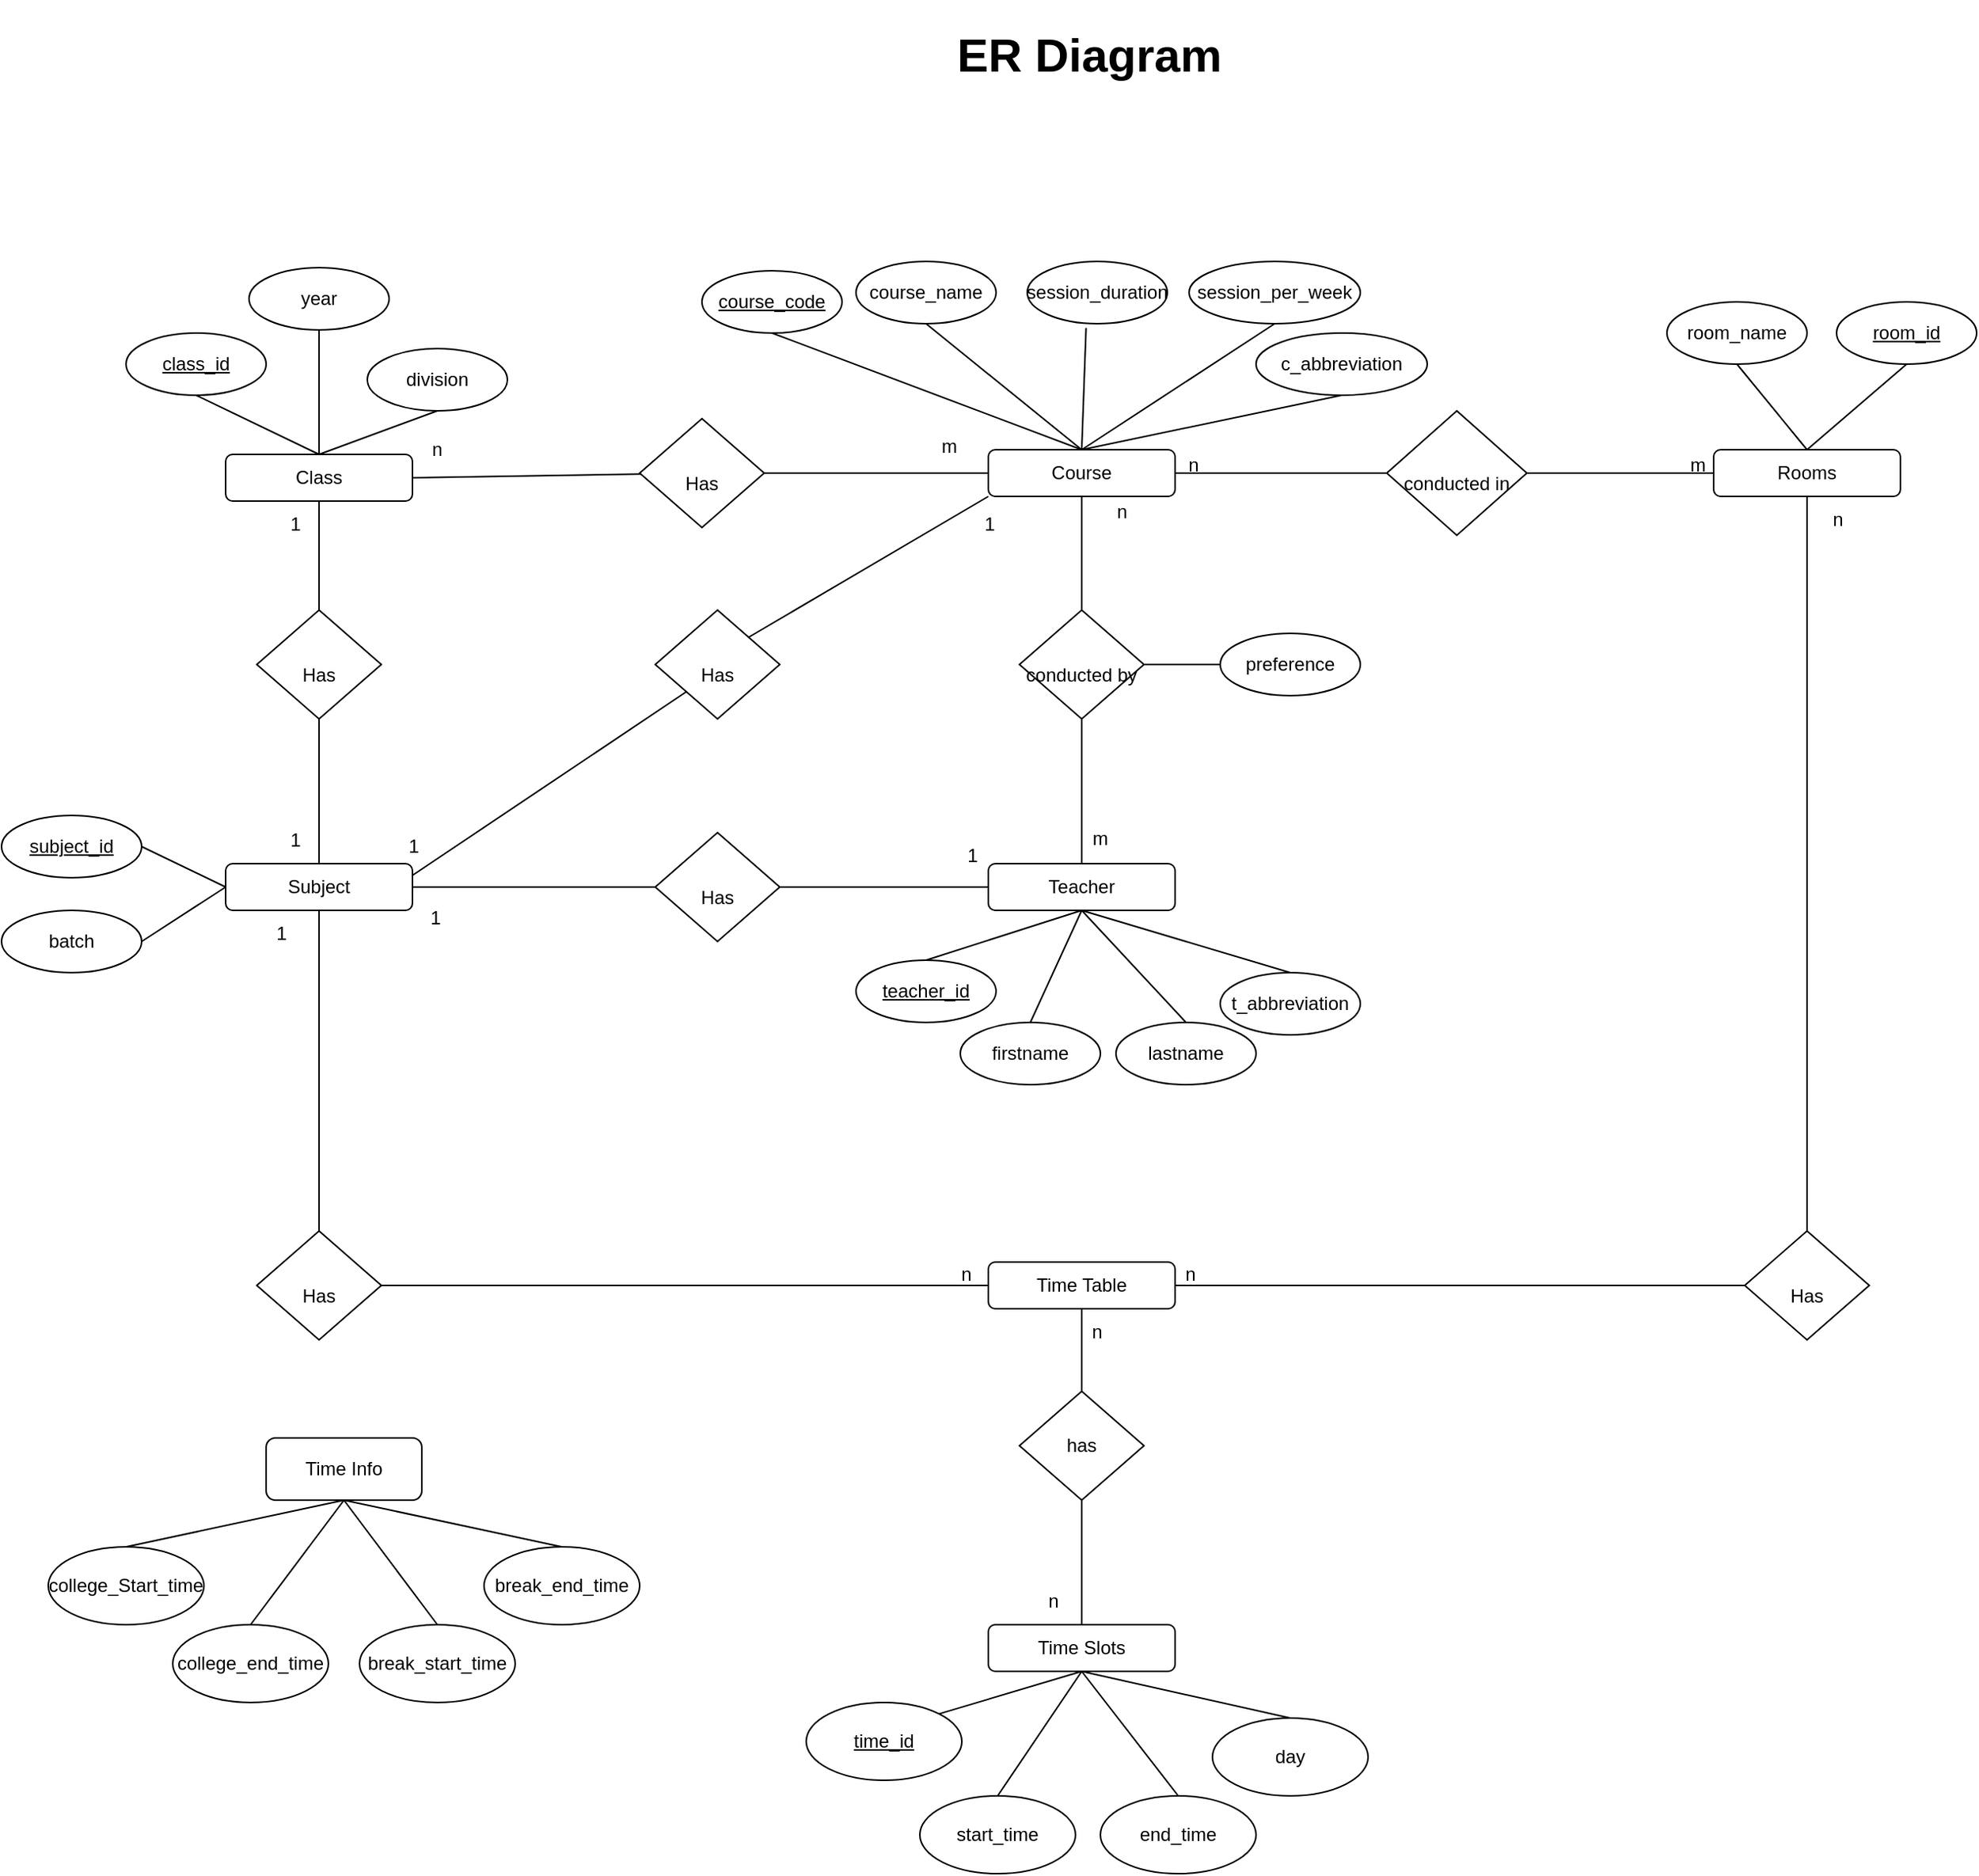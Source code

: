 <mxfile version="20.8.10" type="device"><diagram id="u9UO6aAXQ1LTPCA1RmuC" name="Page-1"><mxGraphModel dx="934" dy="655" grid="1" gridSize="10" guides="1" tooltips="1" connect="1" arrows="1" fold="1" page="1" pageScale="1" pageWidth="2336" pageHeight="1654" math="0" shadow="0"><root><mxCell id="0"/><mxCell id="1" parent="0"/><mxCell id="pp_ZHWP5TIwgbyzewIT6-2" value="Teacher" style="rounded=1;whiteSpace=wrap;html=1;" parent="1" vertex="1"><mxGeometry x="1224" y="571" width="120" height="30" as="geometry"/></mxCell><mxCell id="pp_ZHWP5TIwgbyzewIT6-3" value="ER Diagram" style="text;html=1;strokeColor=none;fillColor=none;align=center;verticalAlign=middle;whiteSpace=wrap;rounded=0;fontStyle=1;fontSize=30;" parent="1" vertex="1"><mxGeometry x="1149" y="16" width="280" height="70" as="geometry"/></mxCell><mxCell id="pp_ZHWP5TIwgbyzewIT6-4" value="Rooms" style="rounded=1;whiteSpace=wrap;html=1;" parent="1" vertex="1"><mxGeometry x="1690" y="305" width="120" height="30" as="geometry"/></mxCell><mxCell id="pp_ZHWP5TIwgbyzewIT6-5" value="Class" style="rounded=1;whiteSpace=wrap;html=1;" parent="1" vertex="1"><mxGeometry x="734" y="308" width="120" height="30" as="geometry"/></mxCell><mxCell id="pp_ZHWP5TIwgbyzewIT6-6" value="Course" style="rounded=1;whiteSpace=wrap;html=1;" parent="1" vertex="1"><mxGeometry x="1224" y="305" width="120" height="30" as="geometry"/></mxCell><mxCell id="pp_ZHWP5TIwgbyzewIT6-7" value="&lt;span style=&quot;font-size: 12px;&quot;&gt;conducted by&lt;br&gt;&lt;/span&gt;" style="rhombus;whiteSpace=wrap;html=1;fontSize=30;fontStyle=0;" parent="1" vertex="1"><mxGeometry x="1244" y="408" width="80" height="70" as="geometry"/></mxCell><mxCell id="pp_ZHWP5TIwgbyzewIT6-9" value="&lt;span style=&quot;font-size: 12px;&quot;&gt;Has&lt;br&gt;&lt;/span&gt;" style="rhombus;whiteSpace=wrap;html=1;fontSize=30;fontStyle=0;" parent="1" vertex="1"><mxGeometry x="1010" y="551" width="80" height="70" as="geometry"/></mxCell><mxCell id="pp_ZHWP5TIwgbyzewIT6-10" value="&lt;span style=&quot;font-size: 12px;&quot;&gt;conducted in&lt;br&gt;&lt;/span&gt;" style="rhombus;whiteSpace=wrap;html=1;fontSize=30;fontStyle=0;" parent="1" vertex="1"><mxGeometry x="1480" y="280" width="90" height="80" as="geometry"/></mxCell><mxCell id="pp_ZHWP5TIwgbyzewIT6-36" value="teacher_id" style="ellipse;whiteSpace=wrap;html=1;fontSize=12;fontStyle=4;" parent="1" vertex="1"><mxGeometry x="1139" y="633" width="90" height="40" as="geometry"/></mxCell><mxCell id="pp_ZHWP5TIwgbyzewIT6-37" value="firstname" style="ellipse;whiteSpace=wrap;html=1;fontSize=12;" parent="1" vertex="1"><mxGeometry x="1206" y="673" width="90" height="40" as="geometry"/></mxCell><mxCell id="pp_ZHWP5TIwgbyzewIT6-38" value="" style="endArrow=none;html=1;rounded=0;fontSize=12;entryX=0.5;entryY=0;entryDx=0;entryDy=0;exitX=0.5;exitY=1;exitDx=0;exitDy=0;" parent="1" source="pp_ZHWP5TIwgbyzewIT6-2" target="pp_ZHWP5TIwgbyzewIT6-36" edge="1"><mxGeometry width="50" height="50" relative="1" as="geometry"><mxPoint x="1149" y="568" as="sourcePoint"/><mxPoint x="1089" y="628" as="targetPoint"/></mxGeometry></mxCell><mxCell id="pp_ZHWP5TIwgbyzewIT6-39" value="" style="endArrow=none;html=1;rounded=0;fontSize=12;entryX=0.5;entryY=1;entryDx=0;entryDy=0;exitX=0.5;exitY=0;exitDx=0;exitDy=0;" parent="1" source="pp_ZHWP5TIwgbyzewIT6-37" target="pp_ZHWP5TIwgbyzewIT6-2" edge="1"><mxGeometry width="50" height="50" relative="1" as="geometry"><mxPoint x="1119" y="628" as="sourcePoint"/><mxPoint x="1139" y="568" as="targetPoint"/></mxGeometry></mxCell><mxCell id="pp_ZHWP5TIwgbyzewIT6-40" value="class_id" style="ellipse;whiteSpace=wrap;html=1;fontSize=12;fontStyle=4;" parent="1" vertex="1"><mxGeometry x="670" y="230" width="90" height="40" as="geometry"/></mxCell><mxCell id="pp_ZHWP5TIwgbyzewIT6-41" value="year" style="ellipse;whiteSpace=wrap;html=1;fontSize=12;" parent="1" vertex="1"><mxGeometry x="749" y="188" width="90" height="40" as="geometry"/></mxCell><mxCell id="pp_ZHWP5TIwgbyzewIT6-42" value="division" style="ellipse;whiteSpace=wrap;html=1;fontSize=12;" parent="1" vertex="1"><mxGeometry x="825" y="240" width="90" height="40" as="geometry"/></mxCell><mxCell id="pp_ZHWP5TIwgbyzewIT6-43" value="" style="endArrow=none;html=1;rounded=0;fontSize=12;exitX=0.5;exitY=0;exitDx=0;exitDy=0;entryX=0.5;entryY=1;entryDx=0;entryDy=0;" parent="1" source="pp_ZHWP5TIwgbyzewIT6-5" target="pp_ZHWP5TIwgbyzewIT6-40" edge="1"><mxGeometry width="50" height="50" relative="1" as="geometry"><mxPoint x="1039" y="678" as="sourcePoint"/><mxPoint x="1089" y="628" as="targetPoint"/></mxGeometry></mxCell><mxCell id="pp_ZHWP5TIwgbyzewIT6-44" value="" style="endArrow=none;html=1;rounded=0;fontSize=12;exitX=0.5;exitY=0;exitDx=0;exitDy=0;entryX=0.5;entryY=1;entryDx=0;entryDy=0;" parent="1" source="pp_ZHWP5TIwgbyzewIT6-5" target="pp_ZHWP5TIwgbyzewIT6-41" edge="1"><mxGeometry width="50" height="50" relative="1" as="geometry"><mxPoint x="1039" y="678" as="sourcePoint"/><mxPoint x="1089" y="628" as="targetPoint"/></mxGeometry></mxCell><mxCell id="pp_ZHWP5TIwgbyzewIT6-45" value="" style="endArrow=none;html=1;rounded=0;fontSize=12;exitX=0.5;exitY=0;exitDx=0;exitDy=0;entryX=0.5;entryY=1;entryDx=0;entryDy=0;" parent="1" source="pp_ZHWP5TIwgbyzewIT6-5" target="pp_ZHWP5TIwgbyzewIT6-42" edge="1"><mxGeometry width="50" height="50" relative="1" as="geometry"><mxPoint x="1039" y="678" as="sourcePoint"/><mxPoint x="1089" y="628" as="targetPoint"/></mxGeometry></mxCell><mxCell id="pp_ZHWP5TIwgbyzewIT6-46" value="course_code" style="ellipse;whiteSpace=wrap;html=1;fontSize=12;fontStyle=4;" parent="1" vertex="1"><mxGeometry x="1040" y="190" width="90" height="40" as="geometry"/></mxCell><mxCell id="pp_ZHWP5TIwgbyzewIT6-47" value="course_name" style="ellipse;whiteSpace=wrap;html=1;fontSize=12;" parent="1" vertex="1"><mxGeometry x="1139" y="184" width="90" height="40" as="geometry"/></mxCell><mxCell id="pp_ZHWP5TIwgbyzewIT6-48" value="session_duration" style="ellipse;whiteSpace=wrap;html=1;fontSize=12;" parent="1" vertex="1"><mxGeometry x="1249" y="184" width="90" height="40" as="geometry"/></mxCell><mxCell id="pp_ZHWP5TIwgbyzewIT6-49" value="session_per_week" style="ellipse;whiteSpace=wrap;html=1;fontSize=12;" parent="1" vertex="1"><mxGeometry x="1353" y="184" width="110" height="40" as="geometry"/></mxCell><mxCell id="pp_ZHWP5TIwgbyzewIT6-50" value="" style="endArrow=none;html=1;rounded=0;fontSize=12;exitX=0.5;exitY=1;exitDx=0;exitDy=0;entryX=0.5;entryY=0;entryDx=0;entryDy=0;" parent="1" source="pp_ZHWP5TIwgbyzewIT6-46" target="pp_ZHWP5TIwgbyzewIT6-6" edge="1"><mxGeometry width="50" height="50" relative="1" as="geometry"><mxPoint x="1039" y="878" as="sourcePoint"/><mxPoint x="1249" y="598" as="targetPoint"/></mxGeometry></mxCell><mxCell id="pp_ZHWP5TIwgbyzewIT6-51" value="" style="endArrow=none;html=1;rounded=0;fontSize=12;exitX=0.5;exitY=1;exitDx=0;exitDy=0;entryX=0.5;entryY=0;entryDx=0;entryDy=0;" parent="1" source="pp_ZHWP5TIwgbyzewIT6-47" target="pp_ZHWP5TIwgbyzewIT6-6" edge="1"><mxGeometry width="50" height="50" relative="1" as="geometry"><mxPoint x="1039" y="878" as="sourcePoint"/><mxPoint x="1069" y="818" as="targetPoint"/></mxGeometry></mxCell><mxCell id="pp_ZHWP5TIwgbyzewIT6-52" value="" style="endArrow=none;html=1;rounded=0;fontSize=12;exitX=0.42;exitY=1.068;exitDx=0;exitDy=0;entryX=0.5;entryY=0;entryDx=0;entryDy=0;exitPerimeter=0;" parent="1" source="pp_ZHWP5TIwgbyzewIT6-48" target="pp_ZHWP5TIwgbyzewIT6-6" edge="1"><mxGeometry width="50" height="50" relative="1" as="geometry"><mxPoint x="1039" y="878" as="sourcePoint"/><mxPoint x="1289" y="596" as="targetPoint"/></mxGeometry></mxCell><mxCell id="pp_ZHWP5TIwgbyzewIT6-53" value="" style="endArrow=none;html=1;rounded=0;fontSize=12;entryX=0.5;entryY=0;entryDx=0;entryDy=0;exitX=0.5;exitY=1;exitDx=0;exitDy=0;" parent="1" source="pp_ZHWP5TIwgbyzewIT6-49" target="pp_ZHWP5TIwgbyzewIT6-6" edge="1"><mxGeometry width="50" height="50" relative="1" as="geometry"><mxPoint x="1039" y="878" as="sourcePoint"/><mxPoint x="1089" y="828" as="targetPoint"/></mxGeometry></mxCell><mxCell id="pp_ZHWP5TIwgbyzewIT6-54" value="room_id" style="ellipse;whiteSpace=wrap;html=1;fontSize=12;fontStyle=4;" parent="1" vertex="1"><mxGeometry x="1769" y="210" width="90" height="40" as="geometry"/></mxCell><mxCell id="pp_ZHWP5TIwgbyzewIT6-55" value="room_name" style="ellipse;whiteSpace=wrap;html=1;fontSize=12;" parent="1" vertex="1"><mxGeometry x="1660" y="210" width="90" height="40" as="geometry"/></mxCell><mxCell id="pp_ZHWP5TIwgbyzewIT6-56" value="" style="endArrow=none;html=1;rounded=0;fontSize=12;entryX=0.5;entryY=1;entryDx=0;entryDy=0;exitX=0.5;exitY=0;exitDx=0;exitDy=0;" parent="1" source="pp_ZHWP5TIwgbyzewIT6-4" target="pp_ZHWP5TIwgbyzewIT6-54" edge="1"><mxGeometry width="50" height="50" relative="1" as="geometry"><mxPoint x="1039" y="678" as="sourcePoint"/><mxPoint x="1089" y="628" as="targetPoint"/></mxGeometry></mxCell><mxCell id="pp_ZHWP5TIwgbyzewIT6-57" value="" style="endArrow=none;html=1;rounded=0;fontSize=12;entryX=0.5;entryY=1;entryDx=0;entryDy=0;exitX=0.5;exitY=0;exitDx=0;exitDy=0;" parent="1" source="pp_ZHWP5TIwgbyzewIT6-4" target="pp_ZHWP5TIwgbyzewIT6-55" edge="1"><mxGeometry width="50" height="50" relative="1" as="geometry"><mxPoint x="1349" y="828" as="sourcePoint"/><mxPoint x="1399" y="778" as="targetPoint"/></mxGeometry></mxCell><mxCell id="pp_ZHWP5TIwgbyzewIT6-58" value="Time Table" style="rounded=1;whiteSpace=wrap;html=1;" parent="1" vertex="1"><mxGeometry x="1224" y="827" width="120" height="30" as="geometry"/></mxCell><mxCell id="pp_ZHWP5TIwgbyzewIT6-62" value="&lt;span style=&quot;font-size: 12px;&quot;&gt;Has&lt;br&gt;&lt;/span&gt;" style="rhombus;whiteSpace=wrap;html=1;fontSize=30;fontStyle=0;" parent="1" vertex="1"><mxGeometry x="1710" y="807" width="80" height="70" as="geometry"/></mxCell><mxCell id="pp_ZHWP5TIwgbyzewIT6-67" value="" style="endArrow=none;html=1;rounded=0;fontSize=12;exitX=1;exitY=0.5;exitDx=0;exitDy=0;entryX=0;entryY=0.5;entryDx=0;entryDy=0;" parent="1" source="pp_ZHWP5TIwgbyzewIT6-58" target="pp_ZHWP5TIwgbyzewIT6-62" edge="1"><mxGeometry width="50" height="50" relative="1" as="geometry"><mxPoint x="1219" y="1118" as="sourcePoint"/><mxPoint x="1269" y="1068" as="targetPoint"/></mxGeometry></mxCell><mxCell id="pp_ZHWP5TIwgbyzewIT6-68" value="" style="endArrow=none;html=1;rounded=0;fontSize=12;entryX=0.5;entryY=1;entryDx=0;entryDy=0;exitX=0.5;exitY=0;exitDx=0;exitDy=0;" parent="1" source="pp_ZHWP5TIwgbyzewIT6-62" target="pp_ZHWP5TIwgbyzewIT6-4" edge="1"><mxGeometry width="50" height="50" relative="1" as="geometry"><mxPoint x="1329" y="858" as="sourcePoint"/><mxPoint x="1379" y="808" as="targetPoint"/></mxGeometry></mxCell><mxCell id="pp_ZHWP5TIwgbyzewIT6-99" value="n" style="text;html=1;strokeColor=none;fillColor=none;align=center;verticalAlign=middle;whiteSpace=wrap;rounded=0;fontSize=12;" parent="1" vertex="1"><mxGeometry x="1740" y="335" width="60" height="30" as="geometry"/></mxCell><mxCell id="pp_ZHWP5TIwgbyzewIT6-113" value="n" style="text;html=1;strokeColor=none;fillColor=none;align=center;verticalAlign=middle;whiteSpace=wrap;rounded=0;fontSize=12;" parent="1" vertex="1"><mxGeometry x="1324" y="820" width="60" height="30" as="geometry"/></mxCell><mxCell id="XUNh5YbpI6GMGYQQi6fQ-2" value="Time Info" style="rounded=1;whiteSpace=wrap;html=1;" parent="1" vertex="1"><mxGeometry x="760" y="940" width="100" height="40" as="geometry"/></mxCell><mxCell id="XUNh5YbpI6GMGYQQi6fQ-3" value="college_Start_time" style="ellipse;whiteSpace=wrap;html=1;" parent="1" vertex="1"><mxGeometry x="620" y="1010" width="100" height="50" as="geometry"/></mxCell><mxCell id="XUNh5YbpI6GMGYQQi6fQ-4" value="college_end_time" style="ellipse;whiteSpace=wrap;html=1;" parent="1" vertex="1"><mxGeometry x="700" y="1060" width="100" height="50" as="geometry"/></mxCell><mxCell id="XUNh5YbpI6GMGYQQi6fQ-5" value="break_start_time" style="ellipse;whiteSpace=wrap;html=1;" parent="1" vertex="1"><mxGeometry x="820" y="1060" width="100" height="50" as="geometry"/></mxCell><mxCell id="XUNh5YbpI6GMGYQQi6fQ-6" value="break_end_time" style="ellipse;whiteSpace=wrap;html=1;" parent="1" vertex="1"><mxGeometry x="900" y="1010" width="100" height="50" as="geometry"/></mxCell><mxCell id="XUNh5YbpI6GMGYQQi6fQ-9" value="" style="endArrow=none;html=1;rounded=0;entryX=0.5;entryY=0;entryDx=0;entryDy=0;exitX=0.5;exitY=1;exitDx=0;exitDy=0;" parent="1" source="XUNh5YbpI6GMGYQQi6fQ-2" target="XUNh5YbpI6GMGYQQi6fQ-3" edge="1"><mxGeometry width="50" height="50" relative="1" as="geometry"><mxPoint x="829" y="1168" as="sourcePoint"/><mxPoint x="1119" y="1048" as="targetPoint"/></mxGeometry></mxCell><mxCell id="XUNh5YbpI6GMGYQQi6fQ-10" value="" style="endArrow=none;html=1;rounded=0;exitX=0.5;exitY=1;exitDx=0;exitDy=0;entryX=0.5;entryY=0;entryDx=0;entryDy=0;" parent="1" source="XUNh5YbpI6GMGYQQi6fQ-2" target="XUNh5YbpI6GMGYQQi6fQ-4" edge="1"><mxGeometry width="50" height="50" relative="1" as="geometry"><mxPoint x="1069" y="1098" as="sourcePoint"/><mxPoint x="1119" y="1048" as="targetPoint"/></mxGeometry></mxCell><mxCell id="XUNh5YbpI6GMGYQQi6fQ-11" value="" style="endArrow=none;html=1;rounded=0;exitX=0.5;exitY=1;exitDx=0;exitDy=0;entryX=0.5;entryY=0;entryDx=0;entryDy=0;" parent="1" source="XUNh5YbpI6GMGYQQi6fQ-2" target="XUNh5YbpI6GMGYQQi6fQ-6" edge="1"><mxGeometry width="50" height="50" relative="1" as="geometry"><mxPoint x="1069" y="1098" as="sourcePoint"/><mxPoint x="1119" y="1048" as="targetPoint"/></mxGeometry></mxCell><mxCell id="XUNh5YbpI6GMGYQQi6fQ-12" value="" style="endArrow=none;html=1;rounded=0;exitX=0.5;exitY=1;exitDx=0;exitDy=0;entryX=0.5;entryY=0;entryDx=0;entryDy=0;" parent="1" source="XUNh5YbpI6GMGYQQi6fQ-2" target="XUNh5YbpI6GMGYQQi6fQ-5" edge="1"><mxGeometry width="50" height="50" relative="1" as="geometry"><mxPoint x="1069" y="1098" as="sourcePoint"/><mxPoint x="1119" y="1048" as="targetPoint"/></mxGeometry></mxCell><mxCell id="ksi-KgXg931qsMHE3DVh-1" value="preference" style="ellipse;whiteSpace=wrap;html=1;fontSize=12;" parent="1" vertex="1"><mxGeometry x="1373" y="423" width="90" height="40" as="geometry"/></mxCell><mxCell id="ksi-KgXg931qsMHE3DVh-2" value="" style="endArrow=none;html=1;rounded=0;entryX=0;entryY=0.5;entryDx=0;entryDy=0;exitX=1;exitY=0.5;exitDx=0;exitDy=0;" parent="1" source="pp_ZHWP5TIwgbyzewIT6-7" target="ksi-KgXg931qsMHE3DVh-1" edge="1"><mxGeometry width="50" height="50" relative="1" as="geometry"><mxPoint x="999" y="468" as="sourcePoint"/><mxPoint x="1049" y="418" as="targetPoint"/></mxGeometry></mxCell><mxCell id="2k_cxdHPpTk8gg4kyThG-1" value="Time Slots" style="rounded=1;whiteSpace=wrap;html=1;" parent="1" vertex="1"><mxGeometry x="1224" y="1060" width="120" height="30" as="geometry"/></mxCell><mxCell id="2k_cxdHPpTk8gg4kyThG-2" value="time_id" style="ellipse;whiteSpace=wrap;html=1;fontStyle=4;" parent="1" vertex="1"><mxGeometry x="1107" y="1110" width="100" height="50" as="geometry"/></mxCell><mxCell id="2k_cxdHPpTk8gg4kyThG-3" value="start_time" style="ellipse;whiteSpace=wrap;html=1;" parent="1" vertex="1"><mxGeometry x="1180" y="1170" width="100" height="50" as="geometry"/></mxCell><mxCell id="2k_cxdHPpTk8gg4kyThG-4" value="end_time" style="ellipse;whiteSpace=wrap;html=1;" parent="1" vertex="1"><mxGeometry x="1296" y="1170" width="100" height="50" as="geometry"/></mxCell><mxCell id="2k_cxdHPpTk8gg4kyThG-5" value="day" style="ellipse;whiteSpace=wrap;html=1;" parent="1" vertex="1"><mxGeometry x="1368" y="1120" width="100" height="50" as="geometry"/></mxCell><mxCell id="2k_cxdHPpTk8gg4kyThG-6" value="" style="endArrow=none;html=1;rounded=0;entryX=0.5;entryY=1;entryDx=0;entryDy=0;exitX=1;exitY=0;exitDx=0;exitDy=0;" parent="1" source="2k_cxdHPpTk8gg4kyThG-2" target="2k_cxdHPpTk8gg4kyThG-1" edge="1"><mxGeometry width="50" height="50" relative="1" as="geometry"><mxPoint x="999" y="1068" as="sourcePoint"/><mxPoint x="1049" y="1018" as="targetPoint"/></mxGeometry></mxCell><mxCell id="2k_cxdHPpTk8gg4kyThG-7" value="" style="endArrow=none;html=1;rounded=0;entryX=0.5;entryY=1;entryDx=0;entryDy=0;exitX=0.5;exitY=0;exitDx=0;exitDy=0;" parent="1" source="2k_cxdHPpTk8gg4kyThG-3" target="2k_cxdHPpTk8gg4kyThG-1" edge="1"><mxGeometry width="50" height="50" relative="1" as="geometry"><mxPoint x="999" y="1068" as="sourcePoint"/><mxPoint x="1049" y="1018" as="targetPoint"/></mxGeometry></mxCell><mxCell id="2k_cxdHPpTk8gg4kyThG-8" value="" style="endArrow=none;html=1;rounded=0;entryX=0.5;entryY=1;entryDx=0;entryDy=0;exitX=0.5;exitY=0;exitDx=0;exitDy=0;" parent="1" source="2k_cxdHPpTk8gg4kyThG-4" target="2k_cxdHPpTk8gg4kyThG-1" edge="1"><mxGeometry width="50" height="50" relative="1" as="geometry"><mxPoint x="999" y="1068" as="sourcePoint"/><mxPoint x="1049" y="1018" as="targetPoint"/></mxGeometry></mxCell><mxCell id="2k_cxdHPpTk8gg4kyThG-9" value="" style="endArrow=none;html=1;rounded=0;entryX=0.5;entryY=1;entryDx=0;entryDy=0;exitX=0.5;exitY=0;exitDx=0;exitDy=0;" parent="1" source="2k_cxdHPpTk8gg4kyThG-5" target="2k_cxdHPpTk8gg4kyThG-1" edge="1"><mxGeometry width="50" height="50" relative="1" as="geometry"><mxPoint x="999" y="1068" as="sourcePoint"/><mxPoint x="1049" y="1018" as="targetPoint"/></mxGeometry></mxCell><mxCell id="2k_cxdHPpTk8gg4kyThG-10" value="has" style="rhombus;whiteSpace=wrap;html=1;" parent="1" vertex="1"><mxGeometry x="1244" y="910" width="80" height="70" as="geometry"/></mxCell><mxCell id="2k_cxdHPpTk8gg4kyThG-11" value="" style="endArrow=none;html=1;rounded=0;entryX=0.5;entryY=1;entryDx=0;entryDy=0;exitX=0.5;exitY=0;exitDx=0;exitDy=0;" parent="1" source="2k_cxdHPpTk8gg4kyThG-10" target="pp_ZHWP5TIwgbyzewIT6-58" edge="1"><mxGeometry width="50" height="50" relative="1" as="geometry"><mxPoint x="999" y="1068" as="sourcePoint"/><mxPoint x="1049" y="1018" as="targetPoint"/></mxGeometry></mxCell><mxCell id="2k_cxdHPpTk8gg4kyThG-12" value="" style="endArrow=none;html=1;rounded=0;entryX=0.5;entryY=1;entryDx=0;entryDy=0;exitX=0.5;exitY=0;exitDx=0;exitDy=0;" parent="1" source="2k_cxdHPpTk8gg4kyThG-1" target="2k_cxdHPpTk8gg4kyThG-10" edge="1"><mxGeometry width="50" height="50" relative="1" as="geometry"><mxPoint x="999" y="1068" as="sourcePoint"/><mxPoint x="1049" y="1018" as="targetPoint"/></mxGeometry></mxCell><mxCell id="2k_cxdHPpTk8gg4kyThG-15" value="n" style="text;html=1;strokeColor=none;fillColor=none;align=center;verticalAlign=middle;whiteSpace=wrap;rounded=0;" parent="1" vertex="1"><mxGeometry x="1236" y="1030" width="60" height="30" as="geometry"/></mxCell><mxCell id="2k_cxdHPpTk8gg4kyThG-16" value="n" style="text;html=1;strokeColor=none;fillColor=none;align=center;verticalAlign=middle;whiteSpace=wrap;rounded=0;" parent="1" vertex="1"><mxGeometry x="1264" y="857" width="60" height="30" as="geometry"/></mxCell><mxCell id="A5fgIHhanyY5Ph-lzB0l-19" value="lastname" style="ellipse;whiteSpace=wrap;html=1;fontSize=12;" parent="1" vertex="1"><mxGeometry x="1306" y="673" width="90" height="40" as="geometry"/></mxCell><mxCell id="A5fgIHhanyY5Ph-lzB0l-20" value="" style="endArrow=none;html=1;rounded=0;fontSize=12;entryX=0.5;entryY=0;entryDx=0;entryDy=0;exitX=0.5;exitY=1;exitDx=0;exitDy=0;" parent="1" source="pp_ZHWP5TIwgbyzewIT6-2" target="A5fgIHhanyY5Ph-lzB0l-19" edge="1"><mxGeometry width="50" height="50" relative="1" as="geometry"><mxPoint x="1439" y="278" as="sourcePoint"/><mxPoint x="1364" y="208" as="targetPoint"/></mxGeometry></mxCell><mxCell id="A5fgIHhanyY5Ph-lzB0l-23" value="Subject" style="rounded=1;whiteSpace=wrap;html=1;" parent="1" vertex="1"><mxGeometry x="734" y="571" width="120" height="30" as="geometry"/></mxCell><mxCell id="A5fgIHhanyY5Ph-lzB0l-24" value="&lt;span style=&quot;font-size: 12px;&quot;&gt;Has&lt;br&gt;&lt;/span&gt;" style="rhombus;whiteSpace=wrap;html=1;fontSize=30;fontStyle=0;" parent="1" vertex="1"><mxGeometry x="754" y="408" width="80" height="70" as="geometry"/></mxCell><mxCell id="A5fgIHhanyY5Ph-lzB0l-25" value="&lt;span style=&quot;font-size: 12px;&quot;&gt;Has&lt;br&gt;&lt;/span&gt;" style="rhombus;whiteSpace=wrap;html=1;fontSize=30;fontStyle=0;" parent="1" vertex="1"><mxGeometry x="1000" y="285" width="80" height="70" as="geometry"/></mxCell><mxCell id="A5fgIHhanyY5Ph-lzB0l-26" value="&lt;span style=&quot;font-size: 12px;&quot;&gt;Has&lt;br&gt;&lt;/span&gt;" style="rhombus;whiteSpace=wrap;html=1;fontSize=30;fontStyle=0;" parent="1" vertex="1"><mxGeometry x="1010" y="408" width="80" height="70" as="geometry"/></mxCell><mxCell id="A5fgIHhanyY5Ph-lzB0l-34" value="subject_id" style="ellipse;whiteSpace=wrap;html=1;fontSize=12;fontStyle=4;" parent="1" vertex="1"><mxGeometry x="590" y="540" width="90" height="40" as="geometry"/></mxCell><mxCell id="A5fgIHhanyY5Ph-lzB0l-35" value="batch" style="ellipse;whiteSpace=wrap;html=1;fontSize=12;" parent="1" vertex="1"><mxGeometry x="590" y="601" width="90" height="40" as="geometry"/></mxCell><mxCell id="A5fgIHhanyY5Ph-lzB0l-37" value="" style="endArrow=none;html=1;rounded=0;fontSize=12;entryX=0;entryY=0.5;entryDx=0;entryDy=0;exitX=1;exitY=0.5;exitDx=0;exitDy=0;" parent="1" source="A5fgIHhanyY5Ph-lzB0l-34" target="A5fgIHhanyY5Ph-lzB0l-23" edge="1"><mxGeometry width="50" height="50" relative="1" as="geometry"><mxPoint x="789" y="268" as="sourcePoint"/><mxPoint x="559" y="268" as="targetPoint"/></mxGeometry></mxCell><mxCell id="A5fgIHhanyY5Ph-lzB0l-38" value="" style="endArrow=none;html=1;rounded=0;fontSize=12;exitX=1;exitY=0.5;exitDx=0;exitDy=0;entryX=0;entryY=0.5;entryDx=0;entryDy=0;" parent="1" source="A5fgIHhanyY5Ph-lzB0l-35" target="A5fgIHhanyY5Ph-lzB0l-23" edge="1"><mxGeometry width="50" height="50" relative="1" as="geometry"><mxPoint x="899" y="238" as="sourcePoint"/><mxPoint x="690" y="720" as="targetPoint"/></mxGeometry></mxCell><mxCell id="CjoDNGx_VOSRmN2XxDXK-1" value="" style="endArrow=none;html=1;rounded=0;fontSize=12;exitX=0.5;exitY=1;exitDx=0;exitDy=0;entryX=0.5;entryY=0;entryDx=0;entryDy=0;" parent="1" source="pp_ZHWP5TIwgbyzewIT6-6" target="pp_ZHWP5TIwgbyzewIT6-7" edge="1"><mxGeometry width="50" height="50" relative="1" as="geometry"><mxPoint x="1197" y="364" as="sourcePoint"/><mxPoint x="1327" y="442" as="targetPoint"/></mxGeometry></mxCell><mxCell id="CjoDNGx_VOSRmN2XxDXK-2" value="" style="endArrow=none;html=1;rounded=0;fontSize=12;exitX=0.5;exitY=0;exitDx=0;exitDy=0;entryX=0.5;entryY=1;entryDx=0;entryDy=0;" parent="1" source="pp_ZHWP5TIwgbyzewIT6-2" target="pp_ZHWP5TIwgbyzewIT6-7" edge="1"><mxGeometry width="50" height="50" relative="1" as="geometry"><mxPoint x="1201" y="500" as="sourcePoint"/><mxPoint x="1331" y="578" as="targetPoint"/></mxGeometry></mxCell><mxCell id="CjoDNGx_VOSRmN2XxDXK-3" value="" style="endArrow=none;html=1;rounded=0;fontSize=12;exitX=1;exitY=0.5;exitDx=0;exitDy=0;entryX=0;entryY=0.5;entryDx=0;entryDy=0;" parent="1" source="pp_ZHWP5TIwgbyzewIT6-6" target="pp_ZHWP5TIwgbyzewIT6-10" edge="1"><mxGeometry width="50" height="50" relative="1" as="geometry"><mxPoint x="1440" y="320" as="sourcePoint"/><mxPoint x="1570" y="398" as="targetPoint"/></mxGeometry></mxCell><mxCell id="CjoDNGx_VOSRmN2XxDXK-4" value="" style="endArrow=none;html=1;rounded=0;fontSize=12;exitX=1;exitY=0.5;exitDx=0;exitDy=0;entryX=0;entryY=0.5;entryDx=0;entryDy=0;" parent="1" source="pp_ZHWP5TIwgbyzewIT6-10" target="pp_ZHWP5TIwgbyzewIT6-4" edge="1"><mxGeometry width="50" height="50" relative="1" as="geometry"><mxPoint x="1610" y="440" as="sourcePoint"/><mxPoint x="1740" y="518" as="targetPoint"/></mxGeometry></mxCell><mxCell id="CjoDNGx_VOSRmN2XxDXK-8" value="" style="endArrow=none;html=1;rounded=0;fontSize=12;exitX=1;exitY=0.5;exitDx=0;exitDy=0;" parent="1" source="A5fgIHhanyY5Ph-lzB0l-23" target="pp_ZHWP5TIwgbyzewIT6-9" edge="1"><mxGeometry width="50" height="50" relative="1" as="geometry"><mxPoint x="810" y="650" as="sourcePoint"/><mxPoint x="940" y="728" as="targetPoint"/></mxGeometry></mxCell><mxCell id="CjoDNGx_VOSRmN2XxDXK-9" value="" style="endArrow=none;html=1;rounded=0;fontSize=12;exitX=1;exitY=0.5;exitDx=0;exitDy=0;entryX=0;entryY=0.5;entryDx=0;entryDy=0;" parent="1" source="pp_ZHWP5TIwgbyzewIT6-9" target="pp_ZHWP5TIwgbyzewIT6-2" edge="1"><mxGeometry width="50" height="50" relative="1" as="geometry"><mxPoint x="870" y="640" as="sourcePoint"/><mxPoint x="1000" y="718" as="targetPoint"/></mxGeometry></mxCell><mxCell id="CjoDNGx_VOSRmN2XxDXK-10" value="" style="endArrow=none;html=1;rounded=0;fontSize=12;exitX=0.5;exitY=1;exitDx=0;exitDy=0;entryX=0.5;entryY=0;entryDx=0;entryDy=0;" parent="1" source="A5fgIHhanyY5Ph-lzB0l-24" target="A5fgIHhanyY5Ph-lzB0l-23" edge="1"><mxGeometry width="50" height="50" relative="1" as="geometry"><mxPoint x="620" y="470" as="sourcePoint"/><mxPoint x="750" y="548" as="targetPoint"/></mxGeometry></mxCell><mxCell id="CjoDNGx_VOSRmN2XxDXK-11" value="" style="endArrow=none;html=1;rounded=0;fontSize=12;exitX=0.5;exitY=0;exitDx=0;exitDy=0;entryX=0.5;entryY=1;entryDx=0;entryDy=0;" parent="1" source="A5fgIHhanyY5Ph-lzB0l-24" target="pp_ZHWP5TIwgbyzewIT6-5" edge="1"><mxGeometry width="50" height="50" relative="1" as="geometry"><mxPoint x="760" y="380" as="sourcePoint"/><mxPoint x="890" y="458" as="targetPoint"/></mxGeometry></mxCell><mxCell id="CjoDNGx_VOSRmN2XxDXK-12" value="" style="endArrow=none;html=1;rounded=0;fontSize=12;exitX=1;exitY=0.5;exitDx=0;exitDy=0;" parent="1" source="pp_ZHWP5TIwgbyzewIT6-5" target="A5fgIHhanyY5Ph-lzB0l-25" edge="1"><mxGeometry width="50" height="50" relative="1" as="geometry"><mxPoint x="810" y="350" as="sourcePoint"/><mxPoint x="940" y="428" as="targetPoint"/></mxGeometry></mxCell><mxCell id="CjoDNGx_VOSRmN2XxDXK-13" value="" style="endArrow=none;html=1;rounded=0;fontSize=12;exitX=1;exitY=0.5;exitDx=0;exitDy=0;entryX=0;entryY=0.5;entryDx=0;entryDy=0;" parent="1" source="A5fgIHhanyY5Ph-lzB0l-25" target="pp_ZHWP5TIwgbyzewIT6-6" edge="1"><mxGeometry width="50" height="50" relative="1" as="geometry"><mxPoint x="1100" y="350" as="sourcePoint"/><mxPoint x="1230" y="428" as="targetPoint"/></mxGeometry></mxCell><mxCell id="CjoDNGx_VOSRmN2XxDXK-14" value="" style="endArrow=none;html=1;rounded=0;fontSize=12;exitX=1;exitY=0.25;exitDx=0;exitDy=0;entryX=0;entryY=1;entryDx=0;entryDy=0;" parent="1" source="A5fgIHhanyY5Ph-lzB0l-23" target="A5fgIHhanyY5Ph-lzB0l-26" edge="1"><mxGeometry width="50" height="50" relative="1" as="geometry"><mxPoint x="780" y="490" as="sourcePoint"/><mxPoint x="910" y="568" as="targetPoint"/></mxGeometry></mxCell><mxCell id="CjoDNGx_VOSRmN2XxDXK-15" value="" style="endArrow=none;html=1;rounded=0;fontSize=12;exitX=1;exitY=0;exitDx=0;exitDy=0;entryX=0;entryY=1;entryDx=0;entryDy=0;" parent="1" source="A5fgIHhanyY5Ph-lzB0l-26" target="pp_ZHWP5TIwgbyzewIT6-6" edge="1"><mxGeometry width="50" height="50" relative="1" as="geometry"><mxPoint x="1080" y="400" as="sourcePoint"/><mxPoint x="1210" y="478" as="targetPoint"/></mxGeometry></mxCell><mxCell id="CjoDNGx_VOSRmN2XxDXK-16" value="" style="endArrow=none;html=1;rounded=0;fontSize=12;exitX=0.5;exitY=1;exitDx=0;exitDy=0;entryX=0.5;entryY=0;entryDx=0;entryDy=0;" parent="1" source="A5fgIHhanyY5Ph-lzB0l-23" target="CjoDNGx_VOSRmN2XxDXK-18" edge="1"><mxGeometry width="50" height="50" relative="1" as="geometry"><mxPoint x="690" y="780" as="sourcePoint"/><mxPoint x="820" y="858" as="targetPoint"/></mxGeometry></mxCell><mxCell id="CjoDNGx_VOSRmN2XxDXK-17" value="" style="endArrow=none;html=1;rounded=0;fontSize=12;exitX=1;exitY=0.5;exitDx=0;exitDy=0;entryX=0;entryY=0.5;entryDx=0;entryDy=0;" parent="1" source="CjoDNGx_VOSRmN2XxDXK-18" target="pp_ZHWP5TIwgbyzewIT6-58" edge="1"><mxGeometry width="50" height="50" relative="1" as="geometry"><mxPoint x="980" y="830" as="sourcePoint"/><mxPoint x="1110" y="908" as="targetPoint"/></mxGeometry></mxCell><mxCell id="CjoDNGx_VOSRmN2XxDXK-18" value="&lt;span style=&quot;font-size: 12px;&quot;&gt;Has&lt;br&gt;&lt;/span&gt;" style="rhombus;whiteSpace=wrap;html=1;fontSize=30;fontStyle=0;" parent="1" vertex="1"><mxGeometry x="754" y="807" width="80" height="70" as="geometry"/></mxCell><mxCell id="CjoDNGx_VOSRmN2XxDXK-21" value="n" style="text;html=1;strokeColor=none;fillColor=none;align=center;verticalAlign=middle;whiteSpace=wrap;rounded=0;" parent="1" vertex="1"><mxGeometry x="840" y="290" width="60" height="30" as="geometry"/></mxCell><mxCell id="CjoDNGx_VOSRmN2XxDXK-22" value="m" style="text;html=1;strokeColor=none;fillColor=none;align=center;verticalAlign=middle;whiteSpace=wrap;rounded=0;" parent="1" vertex="1"><mxGeometry x="1169" y="288" width="60" height="30" as="geometry"/></mxCell><mxCell id="CjoDNGx_VOSRmN2XxDXK-24" value="n" style="text;html=1;strokeColor=none;fillColor=none;align=center;verticalAlign=middle;whiteSpace=wrap;rounded=0;" parent="1" vertex="1"><mxGeometry x="1280" y="330" width="60" height="30" as="geometry"/></mxCell><mxCell id="CjoDNGx_VOSRmN2XxDXK-26" value="m" style="text;html=1;strokeColor=none;fillColor=none;align=center;verticalAlign=middle;whiteSpace=wrap;rounded=0;" parent="1" vertex="1"><mxGeometry x="1266" y="540" width="60" height="30" as="geometry"/></mxCell><mxCell id="CjoDNGx_VOSRmN2XxDXK-28" value="n" style="text;html=1;strokeColor=none;fillColor=none;align=center;verticalAlign=middle;whiteSpace=wrap;rounded=0;" parent="1" vertex="1"><mxGeometry x="1326" y="300" width="60" height="30" as="geometry"/></mxCell><mxCell id="CjoDNGx_VOSRmN2XxDXK-29" value="m" style="text;html=1;strokeColor=none;fillColor=none;align=center;verticalAlign=middle;whiteSpace=wrap;rounded=0;" parent="1" vertex="1"><mxGeometry x="1650" y="300" width="60" height="30" as="geometry"/></mxCell><mxCell id="CjoDNGx_VOSRmN2XxDXK-30" value="1" style="text;html=1;strokeColor=none;fillColor=none;align=center;verticalAlign=middle;whiteSpace=wrap;rounded=0;" parent="1" vertex="1"><mxGeometry x="749" y="338" width="60" height="30" as="geometry"/></mxCell><mxCell id="CjoDNGx_VOSRmN2XxDXK-31" value="1" style="text;html=1;strokeColor=none;fillColor=none;align=center;verticalAlign=middle;whiteSpace=wrap;rounded=0;" parent="1" vertex="1"><mxGeometry x="749" y="541" width="60" height="30" as="geometry"/></mxCell><mxCell id="CjoDNGx_VOSRmN2XxDXK-32" value="1" style="text;html=1;strokeColor=none;fillColor=none;align=center;verticalAlign=middle;whiteSpace=wrap;rounded=0;" parent="1" vertex="1"><mxGeometry x="839" y="591" width="60" height="30" as="geometry"/></mxCell><mxCell id="CjoDNGx_VOSRmN2XxDXK-33" value="1" style="text;html=1;strokeColor=none;fillColor=none;align=center;verticalAlign=middle;whiteSpace=wrap;rounded=0;" parent="1" vertex="1"><mxGeometry x="1184" y="551" width="60" height="30" as="geometry"/></mxCell><mxCell id="CjoDNGx_VOSRmN2XxDXK-35" value="1" style="text;html=1;strokeColor=none;fillColor=none;align=center;verticalAlign=middle;whiteSpace=wrap;rounded=0;" parent="1" vertex="1"><mxGeometry x="825" y="545" width="60" height="30" as="geometry"/></mxCell><mxCell id="CjoDNGx_VOSRmN2XxDXK-36" value="1" style="text;html=1;strokeColor=none;fillColor=none;align=center;verticalAlign=middle;whiteSpace=wrap;rounded=0;" parent="1" vertex="1"><mxGeometry x="1195" y="338" width="60" height="30" as="geometry"/></mxCell><mxCell id="CjoDNGx_VOSRmN2XxDXK-37" value="1" style="text;html=1;strokeColor=none;fillColor=none;align=center;verticalAlign=middle;whiteSpace=wrap;rounded=0;" parent="1" vertex="1"><mxGeometry x="740" y="601" width="60" height="30" as="geometry"/></mxCell><mxCell id="f0M1stjVVz4JZKcACs1Q-1" value="n" style="text;html=1;strokeColor=none;fillColor=none;align=center;verticalAlign=middle;whiteSpace=wrap;rounded=0;" parent="1" vertex="1"><mxGeometry x="1180" y="820" width="60" height="30" as="geometry"/></mxCell><mxCell id="C3aEYV5vG-Qjdc7Sw1lr-2" value="c_abbreviation" style="ellipse;whiteSpace=wrap;html=1;fontSize=12;" vertex="1" parent="1"><mxGeometry x="1396" y="230" width="110" height="40" as="geometry"/></mxCell><mxCell id="C3aEYV5vG-Qjdc7Sw1lr-3" value="" style="endArrow=none;html=1;rounded=0;entryX=0.5;entryY=1;entryDx=0;entryDy=0;exitX=0.5;exitY=0;exitDx=0;exitDy=0;" edge="1" parent="1" source="pp_ZHWP5TIwgbyzewIT6-6" target="C3aEYV5vG-Qjdc7Sw1lr-2"><mxGeometry width="50" height="50" relative="1" as="geometry"><mxPoint x="1190" y="440" as="sourcePoint"/><mxPoint x="1240" y="390" as="targetPoint"/></mxGeometry></mxCell><mxCell id="C3aEYV5vG-Qjdc7Sw1lr-4" value="t_abbreviation" style="ellipse;whiteSpace=wrap;html=1;fontSize=12;" vertex="1" parent="1"><mxGeometry x="1373" y="641" width="90" height="40" as="geometry"/></mxCell><mxCell id="C3aEYV5vG-Qjdc7Sw1lr-8" value="" style="endArrow=none;html=1;rounded=0;entryX=0.5;entryY=1;entryDx=0;entryDy=0;exitX=0.5;exitY=0;exitDx=0;exitDy=0;" edge="1" parent="1" source="C3aEYV5vG-Qjdc7Sw1lr-4" target="pp_ZHWP5TIwgbyzewIT6-2"><mxGeometry width="50" height="50" relative="1" as="geometry"><mxPoint x="1190" y="560" as="sourcePoint"/><mxPoint x="1240" y="510" as="targetPoint"/></mxGeometry></mxCell></root></mxGraphModel></diagram></mxfile>